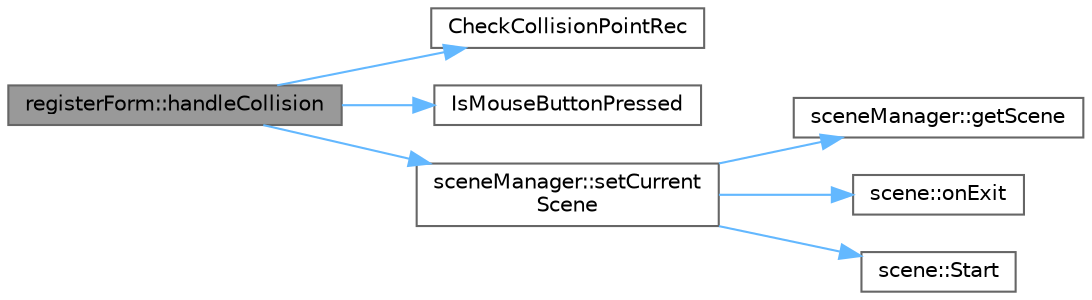 digraph "registerForm::handleCollision"
{
 // INTERACTIVE_SVG=YES
 // LATEX_PDF_SIZE
  bgcolor="transparent";
  edge [fontname=Helvetica,fontsize=10,labelfontname=Helvetica,labelfontsize=10];
  node [fontname=Helvetica,fontsize=10,shape=box,height=0.2,width=0.4];
  rankdir="LR";
  Node1 [label="registerForm::handleCollision",height=0.2,width=0.4,color="gray40", fillcolor="grey60", style="filled", fontcolor="black",tooltip=" "];
  Node1 -> Node2 [color="steelblue1",style="solid"];
  Node2 [label="CheckCollisionPointRec",height=0.2,width=0.4,color="grey40", fillcolor="white", style="filled",URL="$raylib_8h.html#ab68cac8a5da75126cd8a1fbfa6703f09",tooltip=" "];
  Node1 -> Node3 [color="steelblue1",style="solid"];
  Node3 [label="IsMouseButtonPressed",height=0.2,width=0.4,color="grey40", fillcolor="white", style="filled",URL="$raylib_8h.html#ad2cec5ca39659dd5242e69843ecb638a",tooltip=" "];
  Node1 -> Node4 [color="steelblue1",style="solid"];
  Node4 [label="sceneManager::setCurrent\lScene",height=0.2,width=0.4,color="grey40", fillcolor="white", style="filled",URL="$classscene_manager.html#aeb97acb15e0dd0b3aa2847a760f47078",tooltip=" "];
  Node4 -> Node5 [color="steelblue1",style="solid"];
  Node5 [label="sceneManager::getScene",height=0.2,width=0.4,color="grey40", fillcolor="white", style="filled",URL="$classscene_manager.html#a48c6d996c4a052e694d288ebbe117fe0",tooltip=" "];
  Node4 -> Node6 [color="steelblue1",style="solid"];
  Node6 [label="scene::onExit",height=0.2,width=0.4,color="grey40", fillcolor="white", style="filled",URL="$classscene.html#a75fdc3a309f484ee422bba31c71bad80",tooltip=" "];
  Node4 -> Node7 [color="steelblue1",style="solid"];
  Node7 [label="scene::Start",height=0.2,width=0.4,color="grey40", fillcolor="white", style="filled",URL="$classscene.html#a3607e35584006f62e88514b945437ba3",tooltip=" "];
}
